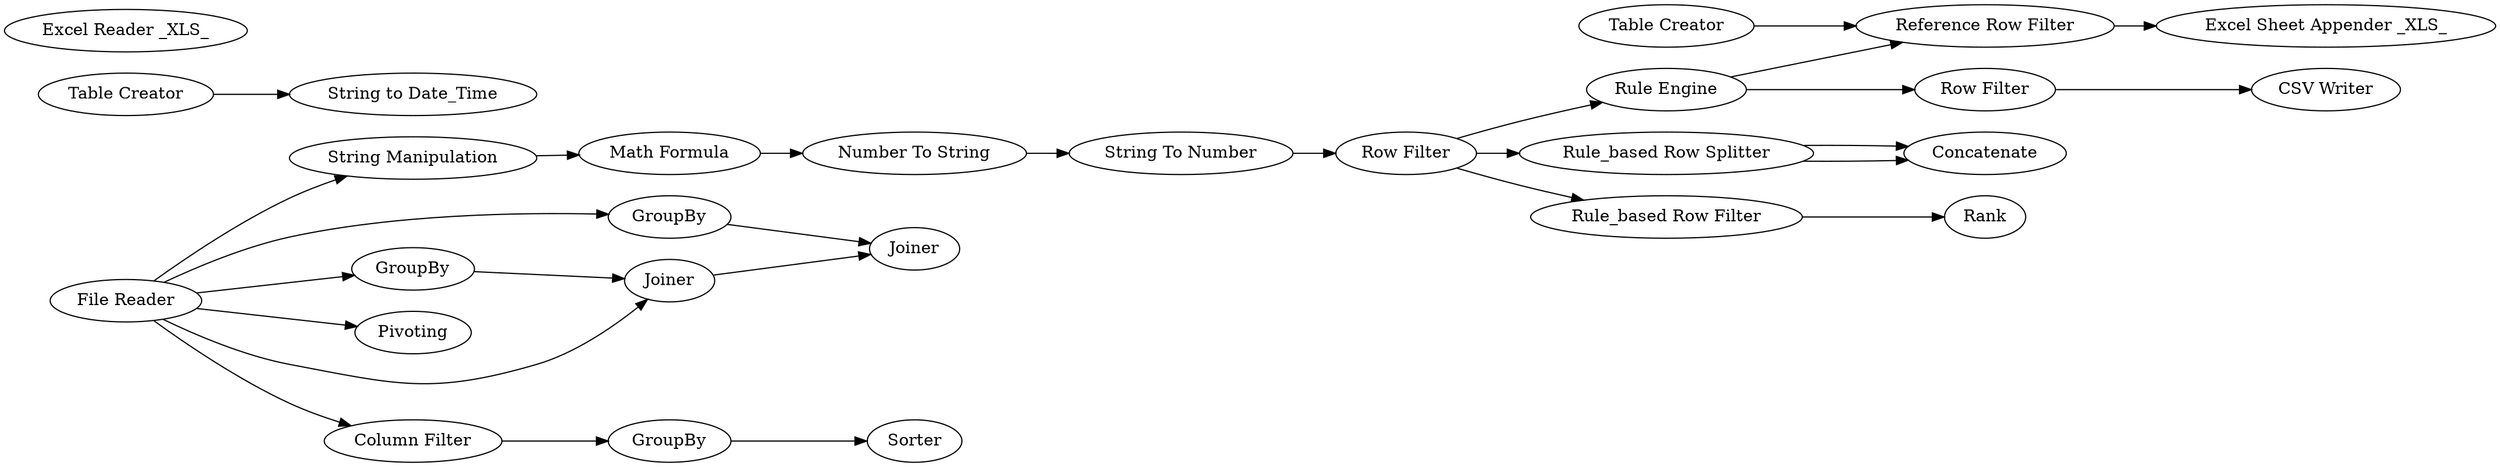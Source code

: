 digraph {
	10 [label="Reference Row Filter"]
	11 [label="Table Creator"]
	13 [label=GroupBy]
	16 [label=Joiner]
	22 [label="File Reader"]
	25 [label=GroupBy]
	28 [label="String Manipulation"]
	29 [label="Math Formula"]
	30 [label="Rule Engine"]
	45 [label=Pivoting]
	46 [label="CSV Writer"]
	47 [label="Excel Sheet Appender _XLS_"]
	48 [label="Number To String"]
	49 [label="String To Number"]
	50 [label="Row Filter"]
	51 [label="Rule_based Row Filter"]
	52 [label="Row Filter"]
	53 [label="Column Filter"]
	54 [label="Rule_based Row Splitter"]
	55 [label=Concatenate]
	56 [label="Table Creator"]
	57 [label="String to Date_Time"]
	58 [label=GroupBy]
	59 [label=Joiner]
	60 [label=Rank]
	61 [label=Sorter]
	62 [label="Excel Reader _XLS_"]
	10 -> 47
	11 -> 10
	13 -> 16
	16 -> 59
	22 -> 16
	22 -> 28
	22 -> 13
	22 -> 53
	22 -> 58
	22 -> 45
	25 -> 61
	28 -> 29
	29 -> 48
	30 -> 10
	30 -> 50
	48 -> 49
	49 -> 52
	50 -> 46
	51 -> 60
	52 -> 54
	52 -> 51
	52 -> 30
	53 -> 25
	54 -> 55
	54 -> 55
	56 -> 57
	58 -> 59
	rankdir=LR
}
